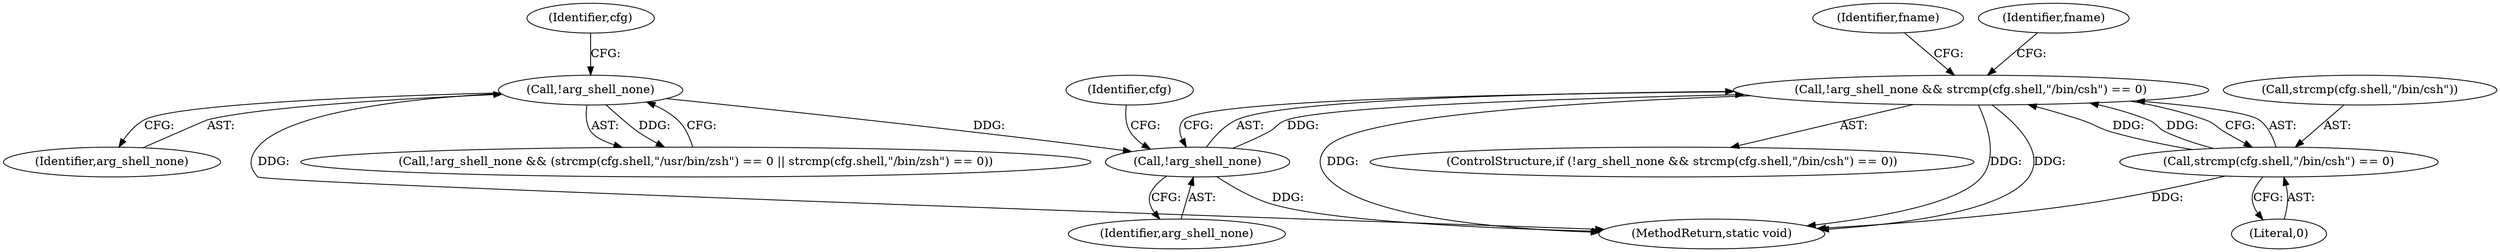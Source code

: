 digraph "0_firejail_b8a4ff9775318ca5e679183884a6a63f3da8f863_1@API" {
"1000199" [label="(Call,!arg_shell_none && strcmp(cfg.shell,\"/bin/csh\") == 0)"];
"1000200" [label="(Call,!arg_shell_none)"];
"1000111" [label="(Call,!arg_shell_none)"];
"1000202" [label="(Call,strcmp(cfg.shell,\"/bin/csh\") == 0)"];
"1000208" [label="(Literal,0)"];
"1000214" [label="(Identifier,fname)"];
"1000322" [label="(MethodReturn,static void)"];
"1000201" [label="(Identifier,arg_shell_none)"];
"1000110" [label="(Call,!arg_shell_none && (strcmp(cfg.shell,\"/usr/bin/zsh\") == 0 || strcmp(cfg.shell,\"/bin/zsh\") == 0))"];
"1000203" [label="(Call,strcmp(cfg.shell,\"/bin/csh\"))"];
"1000112" [label="(Identifier,arg_shell_none)"];
"1000200" [label="(Call,!arg_shell_none)"];
"1000202" [label="(Call,strcmp(cfg.shell,\"/bin/csh\") == 0)"];
"1000205" [label="(Identifier,cfg)"];
"1000111" [label="(Call,!arg_shell_none)"];
"1000117" [label="(Identifier,cfg)"];
"1000284" [label="(Identifier,fname)"];
"1000198" [label="(ControlStructure,if (!arg_shell_none && strcmp(cfg.shell,\"/bin/csh\") == 0))"];
"1000199" [label="(Call,!arg_shell_none && strcmp(cfg.shell,\"/bin/csh\") == 0)"];
"1000199" -> "1000198"  [label="AST: "];
"1000199" -> "1000200"  [label="CFG: "];
"1000199" -> "1000202"  [label="CFG: "];
"1000200" -> "1000199"  [label="AST: "];
"1000202" -> "1000199"  [label="AST: "];
"1000214" -> "1000199"  [label="CFG: "];
"1000284" -> "1000199"  [label="CFG: "];
"1000199" -> "1000322"  [label="DDG: "];
"1000199" -> "1000322"  [label="DDG: "];
"1000199" -> "1000322"  [label="DDG: "];
"1000200" -> "1000199"  [label="DDG: "];
"1000202" -> "1000199"  [label="DDG: "];
"1000202" -> "1000199"  [label="DDG: "];
"1000200" -> "1000201"  [label="CFG: "];
"1000201" -> "1000200"  [label="AST: "];
"1000205" -> "1000200"  [label="CFG: "];
"1000200" -> "1000322"  [label="DDG: "];
"1000111" -> "1000200"  [label="DDG: "];
"1000111" -> "1000110"  [label="AST: "];
"1000111" -> "1000112"  [label="CFG: "];
"1000112" -> "1000111"  [label="AST: "];
"1000117" -> "1000111"  [label="CFG: "];
"1000110" -> "1000111"  [label="CFG: "];
"1000111" -> "1000322"  [label="DDG: "];
"1000111" -> "1000110"  [label="DDG: "];
"1000202" -> "1000208"  [label="CFG: "];
"1000203" -> "1000202"  [label="AST: "];
"1000208" -> "1000202"  [label="AST: "];
"1000202" -> "1000322"  [label="DDG: "];
}
